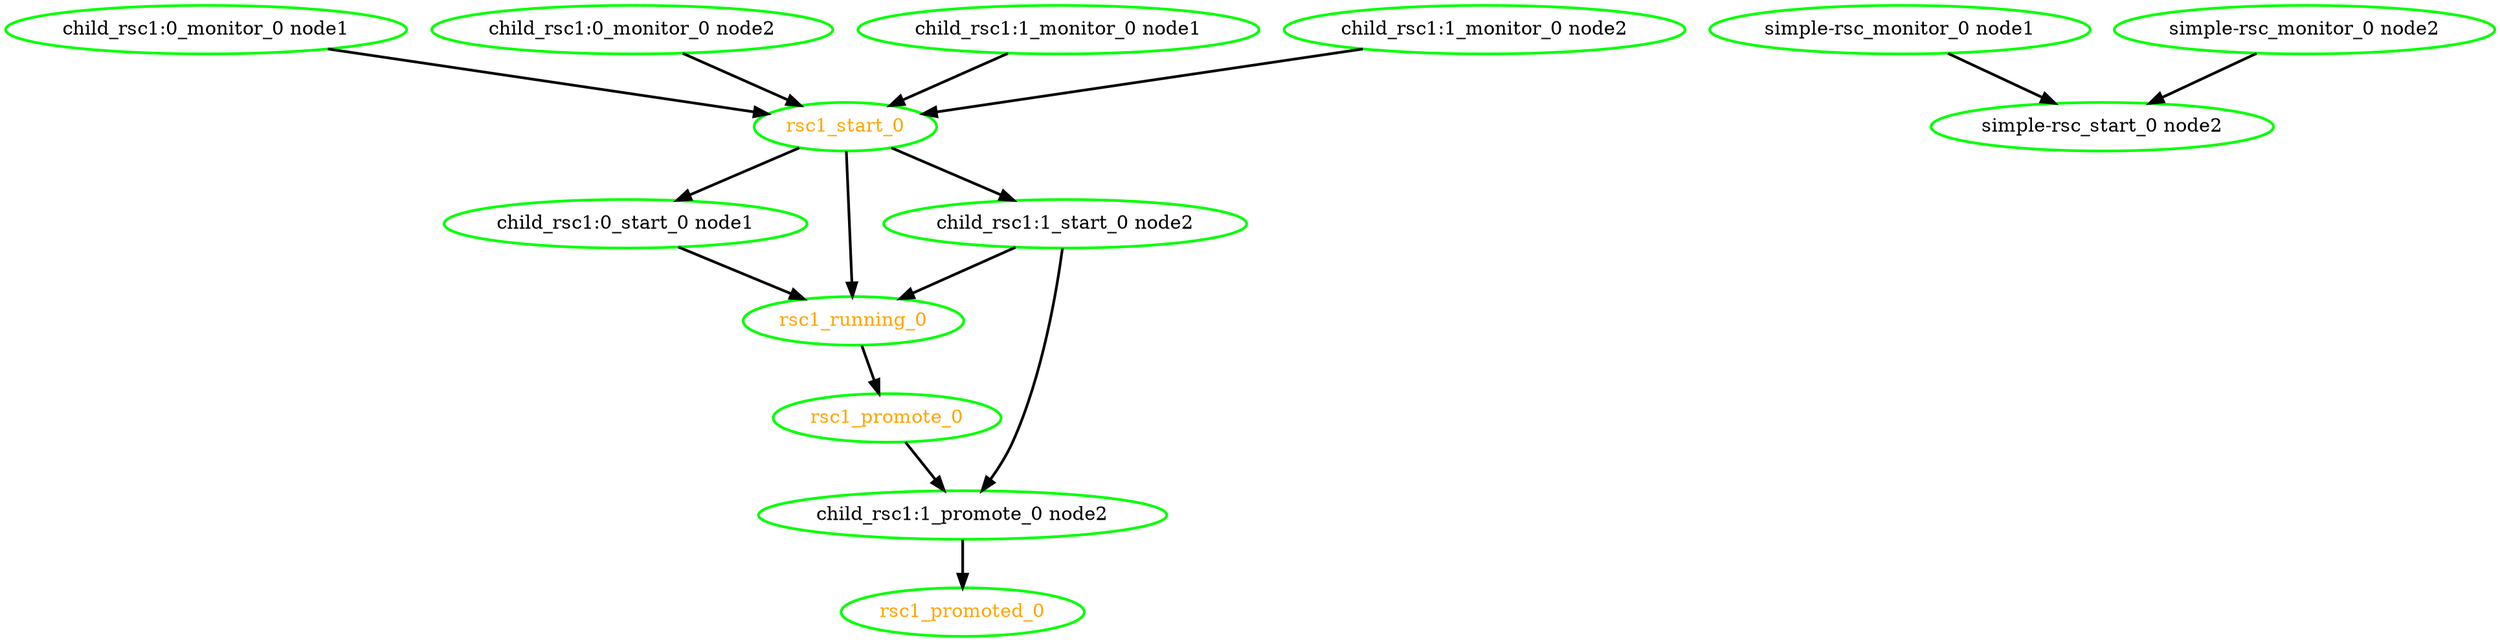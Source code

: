  digraph "g" {
"child_rsc1:0_monitor_0 node1" -> "rsc1_start_0" [ style = bold]
"child_rsc1:0_monitor_0 node1" [ style=bold color="green" fontcolor="black"]
"child_rsc1:0_monitor_0 node2" -> "rsc1_start_0" [ style = bold]
"child_rsc1:0_monitor_0 node2" [ style=bold color="green" fontcolor="black"]
"child_rsc1:0_start_0 node1" -> "rsc1_running_0" [ style = bold]
"child_rsc1:0_start_0 node1" [ style=bold color="green" fontcolor="black"]
"child_rsc1:1_monitor_0 node1" -> "rsc1_start_0" [ style = bold]
"child_rsc1:1_monitor_0 node1" [ style=bold color="green" fontcolor="black"]
"child_rsc1:1_monitor_0 node2" -> "rsc1_start_0" [ style = bold]
"child_rsc1:1_monitor_0 node2" [ style=bold color="green" fontcolor="black"]
"child_rsc1:1_promote_0 node2" -> "rsc1_promoted_0" [ style = bold]
"child_rsc1:1_promote_0 node2" [ style=bold color="green" fontcolor="black"]
"child_rsc1:1_start_0 node2" -> "child_rsc1:1_promote_0 node2" [ style = bold]
"child_rsc1:1_start_0 node2" -> "rsc1_running_0" [ style = bold]
"child_rsc1:1_start_0 node2" [ style=bold color="green" fontcolor="black"]
"rsc1_promote_0" -> "child_rsc1:1_promote_0 node2" [ style = bold]
"rsc1_promote_0" [ style=bold color="green" fontcolor="orange"]
"rsc1_promoted_0" [ style=bold color="green" fontcolor="orange"]
"rsc1_running_0" -> "rsc1_promote_0" [ style = bold]
"rsc1_running_0" [ style=bold color="green" fontcolor="orange"]
"rsc1_start_0" -> "child_rsc1:0_start_0 node1" [ style = bold]
"rsc1_start_0" -> "child_rsc1:1_start_0 node2" [ style = bold]
"rsc1_start_0" -> "rsc1_running_0" [ style = bold]
"rsc1_start_0" [ style=bold color="green" fontcolor="orange"]
"simple-rsc_monitor_0 node1" -> "simple-rsc_start_0 node2" [ style = bold]
"simple-rsc_monitor_0 node1" [ style=bold color="green" fontcolor="black"]
"simple-rsc_monitor_0 node2" -> "simple-rsc_start_0 node2" [ style = bold]
"simple-rsc_monitor_0 node2" [ style=bold color="green" fontcolor="black"]
"simple-rsc_start_0 node2" [ style=bold color="green" fontcolor="black"]
}

